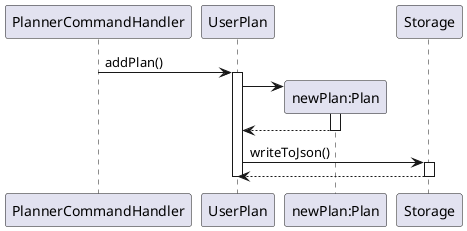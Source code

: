 @startuml
PlannerCommandHandler->UserPlan : addPlan()
activate UserPlan
UserPlan -> "newPlan:Plan" **
activate "newPlan:Plan"
"newPlan:Plan" --> UserPlan
deactivate "newPlan:Plan"
UserPlan -> Storage : writeToJson()
activate Storage
Storage --> UserPlan
deactivate Storage
deactivate UserPlan
@enduml